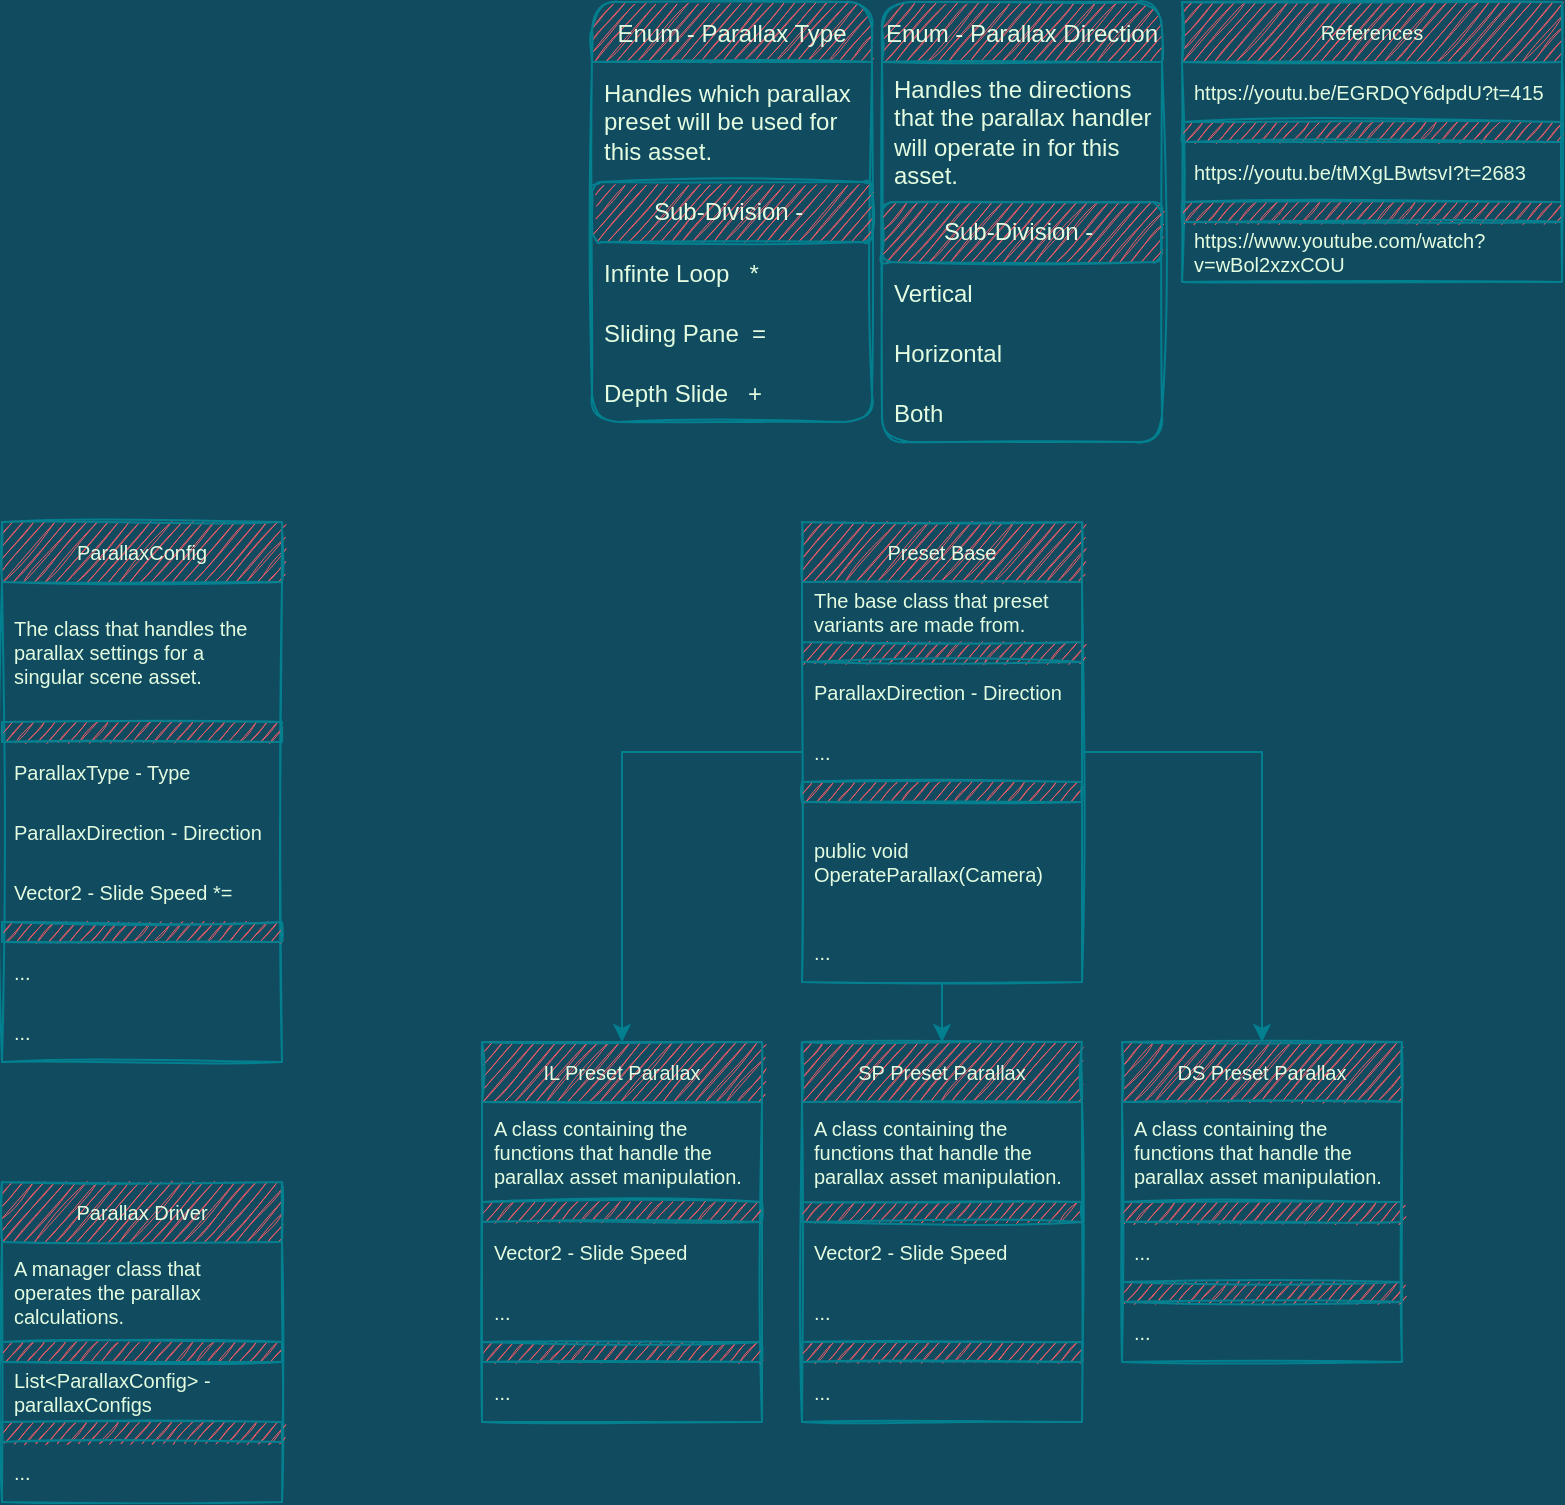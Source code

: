 <mxfile version="20.2.3" type="device"><diagram id="bvys9uEj89uY-cNjd8sc" name="Page-1"><mxGraphModel dx="1185" dy="729" grid="1" gridSize="10" guides="1" tooltips="1" connect="1" arrows="1" fold="1" page="1" pageScale="1" pageWidth="850" pageHeight="1100" background="#114B5F" math="0" shadow="0"><root><mxCell id="0"/><mxCell id="1" parent="0"/><mxCell id="-cAcQds7UkuCxa4okbHM-1" value="References" style="swimlane;fontStyle=0;childLayout=stackLayout;horizontal=1;startSize=30;horizontalStack=0;resizeParent=1;resizeParentMax=0;resizeLast=0;collapsible=1;marginBottom=0;sketch=1;fontColor=#E4FDE1;strokeColor=#028090;fillColor=#F45B69;rounded=0;fontSize=10;" vertex="1" parent="1"><mxGeometry x="650" y="10" width="190" height="140" as="geometry"/></mxCell><mxCell id="-cAcQds7UkuCxa4okbHM-2" value="https://youtu.be/EGRDQY6dpdU?t=415" style="text;strokeColor=none;fillColor=none;align=left;verticalAlign=middle;spacingLeft=4;spacingRight=4;overflow=hidden;points=[[0,0.5],[1,0.5]];portConstraint=eastwest;rotatable=0;sketch=1;fontColor=#E4FDE1;rounded=0;fontSize=10;whiteSpace=wrap;" vertex="1" parent="-cAcQds7UkuCxa4okbHM-1"><mxGeometry y="30" width="190" height="30" as="geometry"/></mxCell><mxCell id="-cAcQds7UkuCxa4okbHM-3" value="" style="rounded=0;whiteSpace=wrap;html=1;sketch=1;fontColor=#E4FDE1;strokeColor=#028090;fillColor=#F45B69;fontSize=10;" vertex="1" parent="-cAcQds7UkuCxa4okbHM-1"><mxGeometry y="60" width="190" height="10" as="geometry"/></mxCell><mxCell id="-cAcQds7UkuCxa4okbHM-4" value="https://youtu.be/tMXgLBwtsvI?t=2683" style="text;strokeColor=none;fillColor=none;align=left;verticalAlign=middle;spacingLeft=4;spacingRight=4;overflow=hidden;points=[[0,0.5],[1,0.5]];portConstraint=eastwest;rotatable=0;sketch=1;fontColor=#E4FDE1;rounded=0;fontSize=10;whiteSpace=wrap;" vertex="1" parent="-cAcQds7UkuCxa4okbHM-1"><mxGeometry y="70" width="190" height="30" as="geometry"/></mxCell><mxCell id="-cAcQds7UkuCxa4okbHM-5" value="" style="rounded=0;whiteSpace=wrap;html=1;sketch=1;fontColor=#E4FDE1;strokeColor=#028090;fillColor=#F45B69;fontSize=10;" vertex="1" parent="-cAcQds7UkuCxa4okbHM-1"><mxGeometry y="100" width="190" height="10" as="geometry"/></mxCell><mxCell id="-cAcQds7UkuCxa4okbHM-6" value="https://www.youtube.com/watch?v=wBol2xzxCOU" style="text;strokeColor=none;fillColor=none;align=left;verticalAlign=middle;spacingLeft=4;spacingRight=4;overflow=hidden;points=[[0,0.5],[1,0.5]];portConstraint=eastwest;rotatable=0;sketch=1;fontColor=#E4FDE1;rounded=0;fontSize=10;whiteSpace=wrap;" vertex="1" parent="-cAcQds7UkuCxa4okbHM-1"><mxGeometry y="110" width="190" height="30" as="geometry"/></mxCell><mxCell id="-cAcQds7UkuCxa4okbHM-7" value="ParallaxConfig" style="swimlane;fontStyle=0;childLayout=stackLayout;horizontal=1;startSize=30;horizontalStack=0;resizeParent=1;resizeParentMax=0;resizeLast=0;collapsible=1;marginBottom=0;sketch=1;fontColor=#E4FDE1;strokeColor=#028090;fillColor=#F45B69;rounded=0;fontSize=10;" vertex="1" parent="1"><mxGeometry x="60" y="270" width="140" height="270" as="geometry"/></mxCell><mxCell id="-cAcQds7UkuCxa4okbHM-8" value="The class that handles the parallax settings for a singular scene asset." style="text;strokeColor=none;fillColor=none;align=left;verticalAlign=middle;spacingLeft=4;spacingRight=4;overflow=hidden;points=[[0,0.5],[1,0.5]];portConstraint=eastwest;rotatable=0;sketch=1;fontColor=#E4FDE1;rounded=0;fontSize=10;whiteSpace=wrap;" vertex="1" parent="-cAcQds7UkuCxa4okbHM-7"><mxGeometry y="30" width="140" height="70" as="geometry"/></mxCell><mxCell id="-cAcQds7UkuCxa4okbHM-9" value="" style="rounded=0;whiteSpace=wrap;html=1;sketch=1;fontColor=#E4FDE1;strokeColor=#028090;fillColor=#F45B69;fontSize=10;" vertex="1" parent="-cAcQds7UkuCxa4okbHM-7"><mxGeometry y="100" width="140" height="10" as="geometry"/></mxCell><mxCell id="-cAcQds7UkuCxa4okbHM-10" value="ParallaxType - Type" style="text;strokeColor=none;fillColor=none;align=left;verticalAlign=middle;spacingLeft=4;spacingRight=4;overflow=hidden;points=[[0,0.5],[1,0.5]];portConstraint=eastwest;rotatable=0;sketch=1;fontColor=#E4FDE1;rounded=0;fontSize=10;whiteSpace=wrap;" vertex="1" parent="-cAcQds7UkuCxa4okbHM-7"><mxGeometry y="110" width="140" height="30" as="geometry"/></mxCell><mxCell id="-cAcQds7UkuCxa4okbHM-21" value="ParallaxDirection - Direction" style="text;strokeColor=none;fillColor=none;align=left;verticalAlign=middle;spacingLeft=4;spacingRight=4;overflow=hidden;points=[[0,0.5],[1,0.5]];portConstraint=eastwest;rotatable=0;sketch=1;fontColor=#E4FDE1;rounded=0;fontSize=10;whiteSpace=wrap;" vertex="1" parent="-cAcQds7UkuCxa4okbHM-7"><mxGeometry y="140" width="140" height="30" as="geometry"/></mxCell><mxCell id="-cAcQds7UkuCxa4okbHM-28" value="Vector2 - Slide Speed *=" style="text;strokeColor=none;fillColor=none;align=left;verticalAlign=middle;spacingLeft=4;spacingRight=4;overflow=hidden;points=[[0,0.5],[1,0.5]];portConstraint=eastwest;rotatable=0;sketch=1;fontColor=#E4FDE1;rounded=0;fontSize=10;whiteSpace=wrap;" vertex="1" parent="-cAcQds7UkuCxa4okbHM-7"><mxGeometry y="170" width="140" height="30" as="geometry"/></mxCell><mxCell id="-cAcQds7UkuCxa4okbHM-11" value="" style="rounded=0;whiteSpace=wrap;html=1;sketch=1;fontColor=#E4FDE1;strokeColor=#028090;fillColor=#F45B69;fontSize=10;" vertex="1" parent="-cAcQds7UkuCxa4okbHM-7"><mxGeometry y="200" width="140" height="10" as="geometry"/></mxCell><mxCell id="-cAcQds7UkuCxa4okbHM-12" value="..." style="text;strokeColor=none;fillColor=none;align=left;verticalAlign=middle;spacingLeft=4;spacingRight=4;overflow=hidden;points=[[0,0.5],[1,0.5]];portConstraint=eastwest;rotatable=0;sketch=1;fontColor=#E4FDE1;rounded=0;fontSize=10;whiteSpace=wrap;" vertex="1" parent="-cAcQds7UkuCxa4okbHM-7"><mxGeometry y="210" width="140" height="30" as="geometry"/></mxCell><mxCell id="-cAcQds7UkuCxa4okbHM-31" value="..." style="text;strokeColor=none;fillColor=none;align=left;verticalAlign=middle;spacingLeft=4;spacingRight=4;overflow=hidden;points=[[0,0.5],[1,0.5]];portConstraint=eastwest;rotatable=0;sketch=1;fontColor=#E4FDE1;rounded=0;fontSize=10;whiteSpace=wrap;" vertex="1" parent="-cAcQds7UkuCxa4okbHM-7"><mxGeometry y="240" width="140" height="30" as="geometry"/></mxCell><mxCell id="-cAcQds7UkuCxa4okbHM-17" value="Enum - Parallax Type" style="swimlane;fontStyle=0;childLayout=stackLayout;horizontal=1;startSize=30;horizontalStack=0;resizeParent=1;resizeParentMax=0;resizeLast=0;collapsible=1;marginBottom=0;rounded=1;sketch=1;fontSize=12;fontColor=#E4FDE1;strokeColor=#028090;fillColor=#F45B69;" vertex="1" parent="1"><mxGeometry x="355" y="10" width="140" height="210" as="geometry"/></mxCell><mxCell id="-cAcQds7UkuCxa4okbHM-18" value="Handles which parallax preset will be used for this asset." style="text;strokeColor=none;fillColor=none;align=left;verticalAlign=middle;spacingLeft=4;spacingRight=4;overflow=hidden;points=[[0,0.5],[1,0.5]];portConstraint=eastwest;rotatable=0;rounded=1;sketch=1;fontSize=12;fontColor=#E4FDE1;whiteSpace=wrap;" vertex="1" parent="-cAcQds7UkuCxa4okbHM-17"><mxGeometry y="30" width="140" height="60" as="geometry"/></mxCell><mxCell id="-cAcQds7UkuCxa4okbHM-19" value="Sub-Division -&amp;nbsp;" style="whiteSpace=wrap;html=1;rounded=1;sketch=1;fontSize=12;fontColor=#E4FDE1;strokeColor=#028090;fillColor=#F45B69;" vertex="1" parent="-cAcQds7UkuCxa4okbHM-17"><mxGeometry y="90" width="140" height="30" as="geometry"/></mxCell><mxCell id="-cAcQds7UkuCxa4okbHM-20" value="Infinte Loop   *" style="text;strokeColor=none;fillColor=none;align=left;verticalAlign=middle;spacingLeft=4;spacingRight=4;overflow=hidden;points=[[0,0.5],[1,0.5]];portConstraint=eastwest;rotatable=0;rounded=1;sketch=1;fontSize=12;fontColor=#E4FDE1;" vertex="1" parent="-cAcQds7UkuCxa4okbHM-17"><mxGeometry y="120" width="140" height="30" as="geometry"/></mxCell><mxCell id="-cAcQds7UkuCxa4okbHM-29" value="Sliding Pane  =" style="text;strokeColor=none;fillColor=none;align=left;verticalAlign=middle;spacingLeft=4;spacingRight=4;overflow=hidden;points=[[0,0.5],[1,0.5]];portConstraint=eastwest;rotatable=0;rounded=1;sketch=1;fontSize=12;fontColor=#E4FDE1;" vertex="1" parent="-cAcQds7UkuCxa4okbHM-17"><mxGeometry y="150" width="140" height="30" as="geometry"/></mxCell><mxCell id="-cAcQds7UkuCxa4okbHM-30" value="Depth Slide   +" style="text;strokeColor=none;fillColor=none;align=left;verticalAlign=middle;spacingLeft=4;spacingRight=4;overflow=hidden;points=[[0,0.5],[1,0.5]];portConstraint=eastwest;rotatable=0;rounded=1;sketch=1;fontSize=12;fontColor=#E4FDE1;" vertex="1" parent="-cAcQds7UkuCxa4okbHM-17"><mxGeometry y="180" width="140" height="30" as="geometry"/></mxCell><mxCell id="-cAcQds7UkuCxa4okbHM-22" value="Enum - Parallax Direction" style="swimlane;fontStyle=0;childLayout=stackLayout;horizontal=1;startSize=30;horizontalStack=0;resizeParent=1;resizeParentMax=0;resizeLast=0;collapsible=1;marginBottom=0;rounded=1;sketch=1;fontSize=12;fontColor=#E4FDE1;strokeColor=#028090;fillColor=#F45B69;" vertex="1" parent="1"><mxGeometry x="500" y="10" width="140" height="220" as="geometry"/></mxCell><mxCell id="-cAcQds7UkuCxa4okbHM-23" value="Handles the directions that the parallax handler will operate in for this asset." style="text;strokeColor=none;fillColor=none;align=left;verticalAlign=middle;spacingLeft=4;spacingRight=4;overflow=hidden;points=[[0,0.5],[1,0.5]];portConstraint=eastwest;rotatable=0;rounded=1;sketch=1;fontSize=12;fontColor=#E4FDE1;whiteSpace=wrap;" vertex="1" parent="-cAcQds7UkuCxa4okbHM-22"><mxGeometry y="30" width="140" height="70" as="geometry"/></mxCell><mxCell id="-cAcQds7UkuCxa4okbHM-24" value="Sub-Division -&amp;nbsp;" style="whiteSpace=wrap;html=1;rounded=1;sketch=1;fontSize=12;fontColor=#E4FDE1;strokeColor=#028090;fillColor=#F45B69;" vertex="1" parent="-cAcQds7UkuCxa4okbHM-22"><mxGeometry y="100" width="140" height="30" as="geometry"/></mxCell><mxCell id="-cAcQds7UkuCxa4okbHM-25" value="Vertical" style="text;strokeColor=none;fillColor=none;align=left;verticalAlign=middle;spacingLeft=4;spacingRight=4;overflow=hidden;points=[[0,0.5],[1,0.5]];portConstraint=eastwest;rotatable=0;rounded=1;sketch=1;fontSize=12;fontColor=#E4FDE1;" vertex="1" parent="-cAcQds7UkuCxa4okbHM-22"><mxGeometry y="130" width="140" height="30" as="geometry"/></mxCell><mxCell id="-cAcQds7UkuCxa4okbHM-27" value="Horizontal" style="text;strokeColor=none;fillColor=none;align=left;verticalAlign=middle;spacingLeft=4;spacingRight=4;overflow=hidden;points=[[0,0.5],[1,0.5]];portConstraint=eastwest;rotatable=0;rounded=1;sketch=1;fontSize=12;fontColor=#E4FDE1;" vertex="1" parent="-cAcQds7UkuCxa4okbHM-22"><mxGeometry y="160" width="140" height="30" as="geometry"/></mxCell><mxCell id="-cAcQds7UkuCxa4okbHM-26" value="Both" style="text;strokeColor=none;fillColor=none;align=left;verticalAlign=middle;spacingLeft=4;spacingRight=4;overflow=hidden;points=[[0,0.5],[1,0.5]];portConstraint=eastwest;rotatable=0;rounded=1;sketch=1;fontSize=12;fontColor=#E4FDE1;" vertex="1" parent="-cAcQds7UkuCxa4okbHM-22"><mxGeometry y="190" width="140" height="30" as="geometry"/></mxCell><mxCell id="-cAcQds7UkuCxa4okbHM-33" value="IL Preset Parallax" style="swimlane;fontStyle=0;childLayout=stackLayout;horizontal=1;startSize=30;horizontalStack=0;resizeParent=1;resizeParentMax=0;resizeLast=0;collapsible=1;marginBottom=0;sketch=1;fontColor=#E4FDE1;strokeColor=#028090;fillColor=#F45B69;rounded=0;fontSize=10;" vertex="1" parent="1"><mxGeometry x="300" y="530" width="140" height="190" as="geometry"/></mxCell><mxCell id="-cAcQds7UkuCxa4okbHM-34" value="A class containing the functions that handle the parallax asset manipulation." style="text;strokeColor=none;fillColor=none;align=left;verticalAlign=middle;spacingLeft=4;spacingRight=4;overflow=hidden;points=[[0,0.5],[1,0.5]];portConstraint=eastwest;rotatable=0;sketch=1;fontColor=#E4FDE1;rounded=0;fontSize=10;whiteSpace=wrap;" vertex="1" parent="-cAcQds7UkuCxa4okbHM-33"><mxGeometry y="30" width="140" height="50" as="geometry"/></mxCell><mxCell id="-cAcQds7UkuCxa4okbHM-35" value="" style="rounded=0;whiteSpace=wrap;html=1;sketch=1;fontColor=#E4FDE1;strokeColor=#028090;fillColor=#F45B69;fontSize=10;" vertex="1" parent="-cAcQds7UkuCxa4okbHM-33"><mxGeometry y="80" width="140" height="10" as="geometry"/></mxCell><mxCell id="-cAcQds7UkuCxa4okbHM-39" value="Vector2 - Slide Speed" style="text;strokeColor=none;fillColor=none;align=left;verticalAlign=middle;spacingLeft=4;spacingRight=4;overflow=hidden;points=[[0,0.5],[1,0.5]];portConstraint=eastwest;rotatable=0;sketch=1;fontColor=#E4FDE1;rounded=0;fontSize=10;whiteSpace=wrap;" vertex="1" parent="-cAcQds7UkuCxa4okbHM-33"><mxGeometry y="90" width="140" height="30" as="geometry"/></mxCell><mxCell id="-cAcQds7UkuCxa4okbHM-36" value="..." style="text;strokeColor=none;fillColor=none;align=left;verticalAlign=middle;spacingLeft=4;spacingRight=4;overflow=hidden;points=[[0,0.5],[1,0.5]];portConstraint=eastwest;rotatable=0;sketch=1;fontColor=#E4FDE1;rounded=0;fontSize=10;whiteSpace=wrap;" vertex="1" parent="-cAcQds7UkuCxa4okbHM-33"><mxGeometry y="120" width="140" height="30" as="geometry"/></mxCell><mxCell id="-cAcQds7UkuCxa4okbHM-37" value="" style="rounded=0;whiteSpace=wrap;html=1;sketch=1;fontColor=#E4FDE1;strokeColor=#028090;fillColor=#F45B69;fontSize=10;" vertex="1" parent="-cAcQds7UkuCxa4okbHM-33"><mxGeometry y="150" width="140" height="10" as="geometry"/></mxCell><mxCell id="-cAcQds7UkuCxa4okbHM-38" value="..." style="text;strokeColor=none;fillColor=none;align=left;verticalAlign=middle;spacingLeft=4;spacingRight=4;overflow=hidden;points=[[0,0.5],[1,0.5]];portConstraint=eastwest;rotatable=0;sketch=1;fontColor=#E4FDE1;rounded=0;fontSize=10;whiteSpace=wrap;" vertex="1" parent="-cAcQds7UkuCxa4okbHM-33"><mxGeometry y="160" width="140" height="30" as="geometry"/></mxCell><mxCell id="-cAcQds7UkuCxa4okbHM-40" value="SP Preset Parallax" style="swimlane;fontStyle=0;childLayout=stackLayout;horizontal=1;startSize=30;horizontalStack=0;resizeParent=1;resizeParentMax=0;resizeLast=0;collapsible=1;marginBottom=0;sketch=1;fontColor=#E4FDE1;strokeColor=#028090;fillColor=#F45B69;rounded=0;fontSize=10;" vertex="1" parent="1"><mxGeometry x="460" y="530" width="140" height="190" as="geometry"/></mxCell><mxCell id="-cAcQds7UkuCxa4okbHM-41" value="A class containing the functions that handle the parallax asset manipulation." style="text;strokeColor=none;fillColor=none;align=left;verticalAlign=middle;spacingLeft=4;spacingRight=4;overflow=hidden;points=[[0,0.5],[1,0.5]];portConstraint=eastwest;rotatable=0;sketch=1;fontColor=#E4FDE1;rounded=0;fontSize=10;whiteSpace=wrap;" vertex="1" parent="-cAcQds7UkuCxa4okbHM-40"><mxGeometry y="30" width="140" height="50" as="geometry"/></mxCell><mxCell id="-cAcQds7UkuCxa4okbHM-42" value="" style="rounded=0;whiteSpace=wrap;html=1;sketch=1;fontColor=#E4FDE1;strokeColor=#028090;fillColor=#F45B69;fontSize=10;" vertex="1" parent="-cAcQds7UkuCxa4okbHM-40"><mxGeometry y="80" width="140" height="10" as="geometry"/></mxCell><mxCell id="-cAcQds7UkuCxa4okbHM-43" value="Vector2 - Slide Speed" style="text;strokeColor=none;fillColor=none;align=left;verticalAlign=middle;spacingLeft=4;spacingRight=4;overflow=hidden;points=[[0,0.5],[1,0.5]];portConstraint=eastwest;rotatable=0;sketch=1;fontColor=#E4FDE1;rounded=0;fontSize=10;whiteSpace=wrap;" vertex="1" parent="-cAcQds7UkuCxa4okbHM-40"><mxGeometry y="90" width="140" height="30" as="geometry"/></mxCell><mxCell id="-cAcQds7UkuCxa4okbHM-44" value="..." style="text;strokeColor=none;fillColor=none;align=left;verticalAlign=middle;spacingLeft=4;spacingRight=4;overflow=hidden;points=[[0,0.5],[1,0.5]];portConstraint=eastwest;rotatable=0;sketch=1;fontColor=#E4FDE1;rounded=0;fontSize=10;whiteSpace=wrap;" vertex="1" parent="-cAcQds7UkuCxa4okbHM-40"><mxGeometry y="120" width="140" height="30" as="geometry"/></mxCell><mxCell id="-cAcQds7UkuCxa4okbHM-45" value="" style="rounded=0;whiteSpace=wrap;html=1;sketch=1;fontColor=#E4FDE1;strokeColor=#028090;fillColor=#F45B69;fontSize=10;" vertex="1" parent="-cAcQds7UkuCxa4okbHM-40"><mxGeometry y="150" width="140" height="10" as="geometry"/></mxCell><mxCell id="-cAcQds7UkuCxa4okbHM-46" value="..." style="text;strokeColor=none;fillColor=none;align=left;verticalAlign=middle;spacingLeft=4;spacingRight=4;overflow=hidden;points=[[0,0.5],[1,0.5]];portConstraint=eastwest;rotatable=0;sketch=1;fontColor=#E4FDE1;rounded=0;fontSize=10;whiteSpace=wrap;" vertex="1" parent="-cAcQds7UkuCxa4okbHM-40"><mxGeometry y="160" width="140" height="30" as="geometry"/></mxCell><mxCell id="-cAcQds7UkuCxa4okbHM-47" value="DS Preset Parallax" style="swimlane;fontStyle=0;childLayout=stackLayout;horizontal=1;startSize=30;horizontalStack=0;resizeParent=1;resizeParentMax=0;resizeLast=0;collapsible=1;marginBottom=0;sketch=1;fontColor=#E4FDE1;strokeColor=#028090;fillColor=#F45B69;rounded=0;fontSize=10;" vertex="1" parent="1"><mxGeometry x="620" y="530" width="140" height="160" as="geometry"/></mxCell><mxCell id="-cAcQds7UkuCxa4okbHM-48" value="A class containing the functions that handle the parallax asset manipulation." style="text;strokeColor=none;fillColor=none;align=left;verticalAlign=middle;spacingLeft=4;spacingRight=4;overflow=hidden;points=[[0,0.5],[1,0.5]];portConstraint=eastwest;rotatable=0;sketch=1;fontColor=#E4FDE1;rounded=0;fontSize=10;whiteSpace=wrap;" vertex="1" parent="-cAcQds7UkuCxa4okbHM-47"><mxGeometry y="30" width="140" height="50" as="geometry"/></mxCell><mxCell id="-cAcQds7UkuCxa4okbHM-49" value="" style="rounded=0;whiteSpace=wrap;html=1;sketch=1;fontColor=#E4FDE1;strokeColor=#028090;fillColor=#F45B69;fontSize=10;" vertex="1" parent="-cAcQds7UkuCxa4okbHM-47"><mxGeometry y="80" width="140" height="10" as="geometry"/></mxCell><mxCell id="-cAcQds7UkuCxa4okbHM-51" value="..." style="text;strokeColor=none;fillColor=none;align=left;verticalAlign=middle;spacingLeft=4;spacingRight=4;overflow=hidden;points=[[0,0.5],[1,0.5]];portConstraint=eastwest;rotatable=0;sketch=1;fontColor=#E4FDE1;rounded=0;fontSize=10;whiteSpace=wrap;" vertex="1" parent="-cAcQds7UkuCxa4okbHM-47"><mxGeometry y="90" width="140" height="30" as="geometry"/></mxCell><mxCell id="-cAcQds7UkuCxa4okbHM-52" value="" style="rounded=0;whiteSpace=wrap;html=1;sketch=1;fontColor=#E4FDE1;strokeColor=#028090;fillColor=#F45B69;fontSize=10;" vertex="1" parent="-cAcQds7UkuCxa4okbHM-47"><mxGeometry y="120" width="140" height="10" as="geometry"/></mxCell><mxCell id="-cAcQds7UkuCxa4okbHM-53" value="..." style="text;strokeColor=none;fillColor=none;align=left;verticalAlign=middle;spacingLeft=4;spacingRight=4;overflow=hidden;points=[[0,0.5],[1,0.5]];portConstraint=eastwest;rotatable=0;sketch=1;fontColor=#E4FDE1;rounded=0;fontSize=10;whiteSpace=wrap;" vertex="1" parent="-cAcQds7UkuCxa4okbHM-47"><mxGeometry y="130" width="140" height="30" as="geometry"/></mxCell><mxCell id="-cAcQds7UkuCxa4okbHM-63" style="edgeStyle=orthogonalEdgeStyle;rounded=0;orthogonalLoop=1;jettySize=auto;html=1;fontColor=#E4FDE1;strokeColor=#028090;fillColor=#F45B69;" edge="1" parent="1" source="-cAcQds7UkuCxa4okbHM-55" target="-cAcQds7UkuCxa4okbHM-33"><mxGeometry relative="1" as="geometry"/></mxCell><mxCell id="-cAcQds7UkuCxa4okbHM-64" style="edgeStyle=orthogonalEdgeStyle;rounded=0;orthogonalLoop=1;jettySize=auto;html=1;fontColor=#E4FDE1;strokeColor=#028090;fillColor=#F45B69;" edge="1" parent="1" source="-cAcQds7UkuCxa4okbHM-55" target="-cAcQds7UkuCxa4okbHM-40"><mxGeometry relative="1" as="geometry"/></mxCell><mxCell id="-cAcQds7UkuCxa4okbHM-65" style="edgeStyle=orthogonalEdgeStyle;rounded=0;orthogonalLoop=1;jettySize=auto;html=1;fontColor=#E4FDE1;strokeColor=#028090;fillColor=#F45B69;" edge="1" parent="1" source="-cAcQds7UkuCxa4okbHM-55" target="-cAcQds7UkuCxa4okbHM-47"><mxGeometry relative="1" as="geometry"/></mxCell><mxCell id="-cAcQds7UkuCxa4okbHM-55" value="Preset Base" style="swimlane;fontStyle=0;childLayout=stackLayout;horizontal=1;startSize=30;horizontalStack=0;resizeParent=1;resizeParentMax=0;resizeLast=0;collapsible=1;marginBottom=0;sketch=1;fontColor=#E4FDE1;strokeColor=#028090;fillColor=#F45B69;rounded=0;fontSize=10;" vertex="1" parent="1"><mxGeometry x="460" y="270" width="140" height="230" as="geometry"/></mxCell><mxCell id="-cAcQds7UkuCxa4okbHM-56" value="The base class that preset variants are made from." style="text;strokeColor=none;fillColor=none;align=left;verticalAlign=middle;spacingLeft=4;spacingRight=4;overflow=hidden;points=[[0,0.5],[1,0.5]];portConstraint=eastwest;rotatable=0;sketch=1;fontColor=#E4FDE1;rounded=0;fontSize=10;whiteSpace=wrap;" vertex="1" parent="-cAcQds7UkuCxa4okbHM-55"><mxGeometry y="30" width="140" height="30" as="geometry"/></mxCell><mxCell id="-cAcQds7UkuCxa4okbHM-57" value="" style="rounded=0;whiteSpace=wrap;html=1;sketch=1;fontColor=#E4FDE1;strokeColor=#028090;fillColor=#F45B69;fontSize=10;" vertex="1" parent="-cAcQds7UkuCxa4okbHM-55"><mxGeometry y="60" width="140" height="10" as="geometry"/></mxCell><mxCell id="-cAcQds7UkuCxa4okbHM-62" value="ParallaxDirection - Direction" style="text;strokeColor=none;fillColor=none;align=left;verticalAlign=middle;spacingLeft=4;spacingRight=4;overflow=hidden;points=[[0,0.5],[1,0.5]];portConstraint=eastwest;rotatable=0;sketch=1;fontColor=#E4FDE1;rounded=0;fontSize=10;whiteSpace=wrap;" vertex="1" parent="-cAcQds7UkuCxa4okbHM-55"><mxGeometry y="70" width="140" height="30" as="geometry"/></mxCell><mxCell id="-cAcQds7UkuCxa4okbHM-58" value="..." style="text;strokeColor=none;fillColor=none;align=left;verticalAlign=middle;spacingLeft=4;spacingRight=4;overflow=hidden;points=[[0,0.5],[1,0.5]];portConstraint=eastwest;rotatable=0;sketch=1;fontColor=#E4FDE1;rounded=0;fontSize=10;whiteSpace=wrap;" vertex="1" parent="-cAcQds7UkuCxa4okbHM-55"><mxGeometry y="100" width="140" height="30" as="geometry"/></mxCell><mxCell id="-cAcQds7UkuCxa4okbHM-59" value="" style="rounded=0;whiteSpace=wrap;html=1;sketch=1;fontColor=#E4FDE1;strokeColor=#028090;fillColor=#F45B69;fontSize=10;" vertex="1" parent="-cAcQds7UkuCxa4okbHM-55"><mxGeometry y="130" width="140" height="10" as="geometry"/></mxCell><mxCell id="-cAcQds7UkuCxa4okbHM-60" value="public void OperateParallax(Camera)" style="text;strokeColor=none;fillColor=none;align=left;verticalAlign=middle;spacingLeft=4;spacingRight=4;overflow=hidden;points=[[0,0.5],[1,0.5]];portConstraint=eastwest;rotatable=0;sketch=1;fontColor=#E4FDE1;rounded=0;fontSize=10;whiteSpace=wrap;" vertex="1" parent="-cAcQds7UkuCxa4okbHM-55"><mxGeometry y="140" width="140" height="60" as="geometry"/></mxCell><mxCell id="-cAcQds7UkuCxa4okbHM-61" value="..." style="text;strokeColor=none;fillColor=none;align=left;verticalAlign=middle;spacingLeft=4;spacingRight=4;overflow=hidden;points=[[0,0.5],[1,0.5]];portConstraint=eastwest;rotatable=0;sketch=1;fontColor=#E4FDE1;rounded=0;fontSize=10;whiteSpace=wrap;" vertex="1" parent="-cAcQds7UkuCxa4okbHM-55"><mxGeometry y="200" width="140" height="30" as="geometry"/></mxCell><mxCell id="-cAcQds7UkuCxa4okbHM-66" value="Parallax Driver" style="swimlane;fontStyle=0;childLayout=stackLayout;horizontal=1;startSize=30;horizontalStack=0;resizeParent=1;resizeParentMax=0;resizeLast=0;collapsible=1;marginBottom=0;sketch=1;fontColor=#E4FDE1;strokeColor=#028090;fillColor=#F45B69;rounded=0;fontSize=10;" vertex="1" parent="1"><mxGeometry x="60" y="600" width="140" height="160" as="geometry"/></mxCell><mxCell id="-cAcQds7UkuCxa4okbHM-67" value="A manager class that operates the parallax calculations." style="text;strokeColor=none;fillColor=none;align=left;verticalAlign=middle;spacingLeft=4;spacingRight=4;overflow=hidden;points=[[0,0.5],[1,0.5]];portConstraint=eastwest;rotatable=0;sketch=1;fontColor=#E4FDE1;rounded=0;fontSize=10;whiteSpace=wrap;" vertex="1" parent="-cAcQds7UkuCxa4okbHM-66"><mxGeometry y="30" width="140" height="50" as="geometry"/></mxCell><mxCell id="-cAcQds7UkuCxa4okbHM-68" value="" style="rounded=0;whiteSpace=wrap;html=1;sketch=1;fontColor=#E4FDE1;strokeColor=#028090;fillColor=#F45B69;fontSize=10;" vertex="1" parent="-cAcQds7UkuCxa4okbHM-66"><mxGeometry y="80" width="140" height="10" as="geometry"/></mxCell><mxCell id="-cAcQds7UkuCxa4okbHM-69" value="List&lt;ParallaxConfig&gt; - parallaxConfigs" style="text;strokeColor=none;fillColor=none;align=left;verticalAlign=middle;spacingLeft=4;spacingRight=4;overflow=hidden;points=[[0,0.5],[1,0.5]];portConstraint=eastwest;rotatable=0;sketch=1;fontColor=#E4FDE1;rounded=0;fontSize=10;whiteSpace=wrap;" vertex="1" parent="-cAcQds7UkuCxa4okbHM-66"><mxGeometry y="90" width="140" height="30" as="geometry"/></mxCell><mxCell id="-cAcQds7UkuCxa4okbHM-70" value="" style="rounded=0;whiteSpace=wrap;html=1;sketch=1;fontColor=#E4FDE1;strokeColor=#028090;fillColor=#F45B69;fontSize=10;" vertex="1" parent="-cAcQds7UkuCxa4okbHM-66"><mxGeometry y="120" width="140" height="10" as="geometry"/></mxCell><mxCell id="-cAcQds7UkuCxa4okbHM-71" value="..." style="text;strokeColor=none;fillColor=none;align=left;verticalAlign=middle;spacingLeft=4;spacingRight=4;overflow=hidden;points=[[0,0.5],[1,0.5]];portConstraint=eastwest;rotatable=0;sketch=1;fontColor=#E4FDE1;rounded=0;fontSize=10;whiteSpace=wrap;" vertex="1" parent="-cAcQds7UkuCxa4okbHM-66"><mxGeometry y="130" width="140" height="30" as="geometry"/></mxCell></root></mxGraphModel></diagram></mxfile>